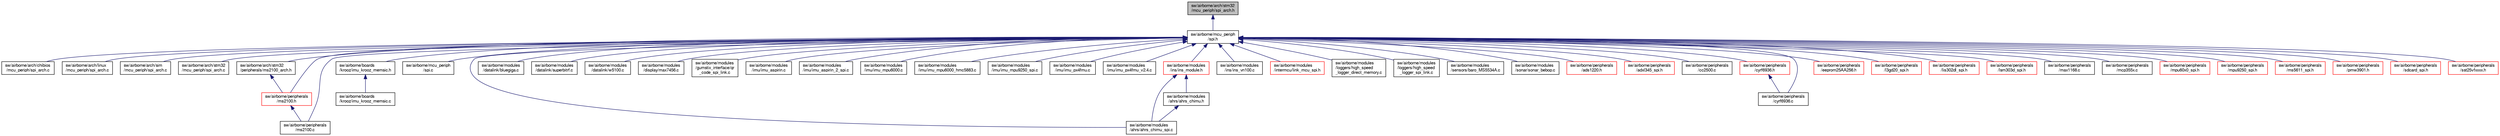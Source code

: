 digraph "sw/airborne/arch/stm32/mcu_periph/spi_arch.h"
{
  edge [fontname="FreeSans",fontsize="10",labelfontname="FreeSans",labelfontsize="10"];
  node [fontname="FreeSans",fontsize="10",shape=record];
  Node1 [label="sw/airborne/arch/stm32\l/mcu_periph/spi_arch.h",height=0.2,width=0.4,color="black", fillcolor="grey75", style="filled", fontcolor="black"];
  Node1 -> Node2 [dir="back",color="midnightblue",fontsize="10",style="solid",fontname="FreeSans"];
  Node2 [label="sw/airborne/mcu_periph\l/spi.h",height=0.2,width=0.4,color="black", fillcolor="white", style="filled",URL="$spi_8h.html",tooltip="Architecture independent SPI (Serial Peripheral Interface) API. "];
  Node2 -> Node3 [dir="back",color="midnightblue",fontsize="10",style="solid",fontname="FreeSans"];
  Node3 [label="sw/airborne/arch/chibios\l/mcu_periph/spi_arch.c",height=0.2,width=0.4,color="black", fillcolor="white", style="filled",URL="$chibios_2mcu__periph_2spi__arch_8c.html",tooltip="Implementation of SPI interface for ChibiOS arch. "];
  Node2 -> Node4 [dir="back",color="midnightblue",fontsize="10",style="solid",fontname="FreeSans"];
  Node4 [label="sw/airborne/arch/linux\l/mcu_periph/spi_arch.c",height=0.2,width=0.4,color="black", fillcolor="white", style="filled",URL="$linux_2mcu__periph_2spi__arch_8c.html",tooltip="Handling of SPI hardware for Linux. "];
  Node2 -> Node5 [dir="back",color="midnightblue",fontsize="10",style="solid",fontname="FreeSans"];
  Node5 [label="sw/airborne/arch/sim\l/mcu_periph/spi_arch.c",height=0.2,width=0.4,color="black", fillcolor="white", style="filled",URL="$sim_2mcu__periph_2spi__arch_8c.html",tooltip="Dummy functions for handling of SPI hardware in sim. "];
  Node2 -> Node6 [dir="back",color="midnightblue",fontsize="10",style="solid",fontname="FreeSans"];
  Node6 [label="sw/airborne/arch/stm32\l/mcu_periph/spi_arch.c",height=0.2,width=0.4,color="black", fillcolor="white", style="filled",URL="$stm32_2mcu__periph_2spi__arch_8c.html",tooltip="Handling of SPI hardware for STM32. "];
  Node2 -> Node7 [dir="back",color="midnightblue",fontsize="10",style="solid",fontname="FreeSans"];
  Node7 [label="sw/airborne/arch/stm32\l/peripherals/ms2100_arch.h",height=0.2,width=0.4,color="black", fillcolor="white", style="filled",URL="$ms2100__arch_8h.html",tooltip="STM32 specific functions for the ms2100 magnetic sensor from PNI. "];
  Node7 -> Node8 [dir="back",color="midnightblue",fontsize="10",style="solid",fontname="FreeSans"];
  Node8 [label="sw/airborne/peripherals\l/ms2100.h",height=0.2,width=0.4,color="red", fillcolor="white", style="filled",URL="$ms2100_8h.html",tooltip="Driver for the ms2100 magnetic sensor from PNI. "];
  Node8 -> Node9 [dir="back",color="midnightblue",fontsize="10",style="solid",fontname="FreeSans"];
  Node9 [label="sw/airborne/peripherals\l/ms2100.c",height=0.2,width=0.4,color="black", fillcolor="white", style="filled",URL="$ms2100_8c.html",tooltip="Driver for the ms2100 magnetic sensor from PNI. "];
  Node2 -> Node10 [dir="back",color="midnightblue",fontsize="10",style="solid",fontname="FreeSans"];
  Node10 [label="sw/airborne/boards\l/krooz/imu_krooz_memsic.h",height=0.2,width=0.4,color="black", fillcolor="white", style="filled",URL="$imu__krooz__memsic_8h.html",tooltip="Driver for the IMU on the KroozSD Big Rotorcraft Edition board. "];
  Node10 -> Node11 [dir="back",color="midnightblue",fontsize="10",style="solid",fontname="FreeSans"];
  Node11 [label="sw/airborne/boards\l/krooz/imu_krooz_memsic.c",height=0.2,width=0.4,color="black", fillcolor="white", style="filled",URL="$imu__krooz__memsic_8c.html",tooltip="Driver for the IMU on the KroozSD Big Rotorcraft Edition board. "];
  Node2 -> Node12 [dir="back",color="midnightblue",fontsize="10",style="solid",fontname="FreeSans"];
  Node12 [label="sw/airborne/mcu_periph\l/spi.c",height=0.2,width=0.4,color="black", fillcolor="white", style="filled",URL="$spi_8c.html",tooltip="Architecture independent SPI (Serial Peripheral Interface) API. "];
  Node2 -> Node13 [dir="back",color="midnightblue",fontsize="10",style="solid",fontname="FreeSans"];
  Node13 [label="sw/airborne/modules\l/ahrs/ahrs_chimu_spi.c",height=0.2,width=0.4,color="black", fillcolor="white", style="filled",URL="$ahrs__chimu__spi_8c.html"];
  Node2 -> Node14 [dir="back",color="midnightblue",fontsize="10",style="solid",fontname="FreeSans"];
  Node14 [label="sw/airborne/modules\l/datalink/bluegiga.c",height=0.2,width=0.4,color="black", fillcolor="white", style="filled",URL="$bluegiga_8c.html",tooltip="Datalink implementation for the BlueGiga Bluetooth radio chip trough SPI. "];
  Node2 -> Node15 [dir="back",color="midnightblue",fontsize="10",style="solid",fontname="FreeSans"];
  Node15 [label="sw/airborne/modules\l/datalink/superbitrf.c",height=0.2,width=0.4,color="black", fillcolor="white", style="filled",URL="$modules_2datalink_2superbitrf_8c.html"];
  Node2 -> Node16 [dir="back",color="midnightblue",fontsize="10",style="solid",fontname="FreeSans"];
  Node16 [label="sw/airborne/modules\l/datalink/w5100.c",height=0.2,width=0.4,color="black", fillcolor="white", style="filled",URL="$w5100_8c.html",tooltip="W5100 ethernet chip I/O. "];
  Node2 -> Node17 [dir="back",color="midnightblue",fontsize="10",style="solid",fontname="FreeSans"];
  Node17 [label="sw/airborne/modules\l/display/max7456.c",height=0.2,width=0.4,color="black", fillcolor="white", style="filled",URL="$max7456_8c.html",tooltip="Maxim MAX7456 single-channel monochrome on-screen display driver. "];
  Node2 -> Node18 [dir="back",color="midnightblue",fontsize="10",style="solid",fontname="FreeSans"];
  Node18 [label="sw/airborne/modules\l/gumstix_interface/qr\l_code_spi_link.c",height=0.2,width=0.4,color="black", fillcolor="white", style="filled",URL="$qr__code__spi__link_8c.html"];
  Node2 -> Node19 [dir="back",color="midnightblue",fontsize="10",style="solid",fontname="FreeSans"];
  Node19 [label="sw/airborne/modules\l/imu/imu_aspirin.c",height=0.2,width=0.4,color="black", fillcolor="white", style="filled",URL="$imu__aspirin_8c.html",tooltip="Driver for the Aspirin v1.x IMU using SPI for the accelerometer. "];
  Node2 -> Node20 [dir="back",color="midnightblue",fontsize="10",style="solid",fontname="FreeSans"];
  Node20 [label="sw/airborne/modules\l/imu/imu_aspirin_2_spi.c",height=0.2,width=0.4,color="black", fillcolor="white", style="filled",URL="$imu__aspirin__2__spi_8c.html",tooltip="Driver for the Aspirin v2.x IMU using SPI for the MPU6000. "];
  Node2 -> Node21 [dir="back",color="midnightblue",fontsize="10",style="solid",fontname="FreeSans"];
  Node21 [label="sw/airborne/modules\l/imu/imu_mpu6000.c",height=0.2,width=0.4,color="black", fillcolor="white", style="filled",URL="$imu__mpu6000_8c.html",tooltip="Driver for IMU with only MPU6000 via SPI. "];
  Node2 -> Node22 [dir="back",color="midnightblue",fontsize="10",style="solid",fontname="FreeSans"];
  Node22 [label="sw/airborne/modules\l/imu/imu_mpu6000_hmc5883.c",height=0.2,width=0.4,color="black", fillcolor="white", style="filled",URL="$imu__mpu6000__hmc5883_8c.html",tooltip="Driver for IMU with MPU6000 via SPI and HMC5883 via I2c. "];
  Node2 -> Node23 [dir="back",color="midnightblue",fontsize="10",style="solid",fontname="FreeSans"];
  Node23 [label="sw/airborne/modules\l/imu/imu_mpu9250_spi.c",height=0.2,width=0.4,color="black", fillcolor="white", style="filled",URL="$imu__mpu9250__spi_8c.html",tooltip="IMU driver for the MPU9250 using SPI. "];
  Node2 -> Node24 [dir="back",color="midnightblue",fontsize="10",style="solid",fontname="FreeSans"];
  Node24 [label="sw/airborne/modules\l/imu/imu_px4fmu.c",height=0.2,width=0.4,color="black", fillcolor="white", style="filled",URL="$imu__px4fmu_8c.html",tooltip="Driver for the PX4FMU SPI1 for the MPU6000 and I2C2 for the HMC5883. "];
  Node2 -> Node25 [dir="back",color="midnightblue",fontsize="10",style="solid",fontname="FreeSans"];
  Node25 [label="sw/airborne/modules\l/imu/imu_px4fmu_v2.4.c",height=0.2,width=0.4,color="black", fillcolor="white", style="filled",URL="$imu__px4fmu__v2_84_8c.html"];
  Node2 -> Node26 [dir="back",color="midnightblue",fontsize="10",style="solid",fontname="FreeSans"];
  Node26 [label="sw/airborne/modules\l/ins/ins_module.h",height=0.2,width=0.4,color="red", fillcolor="white", style="filled",URL="$ins__module_8h.html",tooltip="Device independent INS code. "];
  Node26 -> Node27 [dir="back",color="midnightblue",fontsize="10",style="solid",fontname="FreeSans"];
  Node27 [label="sw/airborne/modules\l/ahrs/ahrs_chimu.h",height=0.2,width=0.4,color="black", fillcolor="white", style="filled",URL="$ahrs__chimu_8h.html"];
  Node27 -> Node13 [dir="back",color="midnightblue",fontsize="10",style="solid",fontname="FreeSans"];
  Node26 -> Node13 [dir="back",color="midnightblue",fontsize="10",style="solid",fontname="FreeSans"];
  Node2 -> Node28 [dir="back",color="midnightblue",fontsize="10",style="solid",fontname="FreeSans"];
  Node28 [label="sw/airborne/modules\l/ins/ins_vn100.c",height=0.2,width=0.4,color="black", fillcolor="white", style="filled",URL="$ins__vn100_8c.html"];
  Node2 -> Node29 [dir="back",color="midnightblue",fontsize="10",style="solid",fontname="FreeSans"];
  Node29 [label="sw/airborne/modules\l/intermcu/link_mcu_spi.h",height=0.2,width=0.4,color="red", fillcolor="white", style="filled",URL="$link__mcu__spi_8h.html",tooltip="Transport for the communication between FBW and AP via SPI. "];
  Node2 -> Node30 [dir="back",color="midnightblue",fontsize="10",style="solid",fontname="FreeSans"];
  Node30 [label="sw/airborne/modules\l/loggers/high_speed\l_logger_direct_memory.c",height=0.2,width=0.4,color="black", fillcolor="white", style="filled",URL="$high__speed__logger__direct__memory_8c.html"];
  Node2 -> Node31 [dir="back",color="midnightblue",fontsize="10",style="solid",fontname="FreeSans"];
  Node31 [label="sw/airborne/modules\l/loggers/high_speed\l_logger_spi_link.c",height=0.2,width=0.4,color="black", fillcolor="white", style="filled",URL="$high__speed__logger__spi__link_8c.html"];
  Node2 -> Node32 [dir="back",color="midnightblue",fontsize="10",style="solid",fontname="FreeSans"];
  Node32 [label="sw/airborne/modules\l/sensors/baro_MS5534A.c",height=0.2,width=0.4,color="black", fillcolor="white", style="filled",URL="$baro__MS5534A_8c.html",tooltip="Handling of the MS5534a pressure sensor. "];
  Node2 -> Node33 [dir="back",color="midnightblue",fontsize="10",style="solid",fontname="FreeSans"];
  Node33 [label="sw/airborne/modules\l/sonar/sonar_bebop.c",height=0.2,width=0.4,color="black", fillcolor="white", style="filled",URL="$sonar__bebop_8c.html",tooltip="Parrot Bebop Sonar driver. "];
  Node2 -> Node34 [dir="back",color="midnightblue",fontsize="10",style="solid",fontname="FreeSans"];
  Node34 [label="sw/airborne/peripherals\l/ads1220.h",height=0.2,width=0.4,color="red", fillcolor="white", style="filled",URL="$ads1220_8h.html",tooltip="Driver for the ADS1220 24-bits ADC from TI SPI communication. "];
  Node2 -> Node35 [dir="back",color="midnightblue",fontsize="10",style="solid",fontname="FreeSans"];
  Node35 [label="sw/airborne/peripherals\l/adxl345_spi.h",height=0.2,width=0.4,color="red", fillcolor="white", style="filled",URL="$adxl345__spi_8h.html",tooltip="Driver for the accelerometer ADXL345 from Analog Devices using SPI. "];
  Node2 -> Node36 [dir="back",color="midnightblue",fontsize="10",style="solid",fontname="FreeSans"];
  Node36 [label="sw/airborne/peripherals\l/cc2500.c",height=0.2,width=0.4,color="black", fillcolor="white", style="filled",URL="$cc2500_8c.html"];
  Node2 -> Node37 [dir="back",color="midnightblue",fontsize="10",style="solid",fontname="FreeSans"];
  Node37 [label="sw/airborne/peripherals\l/cyrf6936.h",height=0.2,width=0.4,color="red", fillcolor="white", style="filled",URL="$cyrf6936_8h.html",tooltip="Driver for the cyrf6936 2.4GHz radio chip. "];
  Node37 -> Node38 [dir="back",color="midnightblue",fontsize="10",style="solid",fontname="FreeSans"];
  Node38 [label="sw/airborne/peripherals\l/cyrf6936.c",height=0.2,width=0.4,color="black", fillcolor="white", style="filled",URL="$cyrf6936_8c.html",tooltip="Driver for the cyrf6936 2.4GHz radio chip. "];
  Node2 -> Node38 [dir="back",color="midnightblue",fontsize="10",style="solid",fontname="FreeSans"];
  Node2 -> Node39 [dir="back",color="midnightblue",fontsize="10",style="solid",fontname="FreeSans"];
  Node39 [label="sw/airborne/peripherals\l/eeprom25AA256.h",height=0.2,width=0.4,color="red", fillcolor="white", style="filled",URL="$eeprom25AA256_8h.html",tooltip="Driver for the eeprom 225AA256 (and 25LC256) 256K SPI bus serial EEPROM from Microchip. "];
  Node2 -> Node40 [dir="back",color="midnightblue",fontsize="10",style="solid",fontname="FreeSans"];
  Node40 [label="sw/airborne/peripherals\l/l3gd20_spi.h",height=0.2,width=0.4,color="red", fillcolor="white", style="filled",URL="$l3gd20__spi_8h.html",tooltip="Driver for L3GD20 3-axis gyroscope from ST using SPI. "];
  Node2 -> Node41 [dir="back",color="midnightblue",fontsize="10",style="solid",fontname="FreeSans"];
  Node41 [label="sw/airborne/peripherals\l/lis302dl_spi.h",height=0.2,width=0.4,color="red", fillcolor="white", style="filled",URL="$lis302dl__spi_8h.html",tooltip="Driver for LIS302DL 3-axis accelerometer from ST using SPI. "];
  Node2 -> Node42 [dir="back",color="midnightblue",fontsize="10",style="solid",fontname="FreeSans"];
  Node42 [label="sw/airborne/peripherals\l/lsm303d_spi.h",height=0.2,width=0.4,color="red", fillcolor="white", style="filled",URL="$lsm303d__spi_8h.html",tooltip="Driver for ST LSM303D 3D accelerometer and magnetometer. "];
  Node2 -> Node43 [dir="back",color="midnightblue",fontsize="10",style="solid",fontname="FreeSans"];
  Node43 [label="sw/airborne/peripherals\l/max1168.c",height=0.2,width=0.4,color="black", fillcolor="white", style="filled",URL="$max1168_8c.html"];
  Node2 -> Node44 [dir="back",color="midnightblue",fontsize="10",style="solid",fontname="FreeSans"];
  Node44 [label="sw/airborne/peripherals\l/mcp355x.c",height=0.2,width=0.4,color="black", fillcolor="white", style="filled",URL="$mcp355x_8c.html",tooltip="Driver for MCP3550/1/3. "];
  Node2 -> Node45 [dir="back",color="midnightblue",fontsize="10",style="solid",fontname="FreeSans"];
  Node45 [label="sw/airborne/peripherals\l/mpu60x0_spi.h",height=0.2,width=0.4,color="red", fillcolor="white", style="filled",URL="$mpu60x0__spi_8h.html",tooltip="Driver for the MPU-60X0 using SPI. "];
  Node2 -> Node46 [dir="back",color="midnightblue",fontsize="10",style="solid",fontname="FreeSans"];
  Node46 [label="sw/airborne/peripherals\l/mpu9250_spi.h",height=0.2,width=0.4,color="red", fillcolor="white", style="filled",URL="$mpu9250__spi_8h.html",tooltip="Driver for the MPU-9250 using SPI. "];
  Node2 -> Node9 [dir="back",color="midnightblue",fontsize="10",style="solid",fontname="FreeSans"];
  Node2 -> Node8 [dir="back",color="midnightblue",fontsize="10",style="solid",fontname="FreeSans"];
  Node2 -> Node47 [dir="back",color="midnightblue",fontsize="10",style="solid",fontname="FreeSans"];
  Node47 [label="sw/airborne/peripherals\l/ms5611_spi.h",height=0.2,width=0.4,color="red", fillcolor="white", style="filled",URL="$ms5611__spi_8h.html",tooltip="Measurement Specialties (Intersema) MS5611-01BA and MS5607-02BA03 pressure/temperature sensor interfa..."];
  Node2 -> Node48 [dir="back",color="midnightblue",fontsize="10",style="solid",fontname="FreeSans"];
  Node48 [label="sw/airborne/peripherals\l/pmw3901.h",height=0.2,width=0.4,color="red", fillcolor="white", style="filled",URL="$pmw3901_8h.html"];
  Node2 -> Node49 [dir="back",color="midnightblue",fontsize="10",style="solid",fontname="FreeSans"];
  Node49 [label="sw/airborne/peripherals\l/sdcard_spi.h",height=0.2,width=0.4,color="red", fillcolor="white", style="filled",URL="$sdcard__spi_8h.html",tooltip="Interface for reading and writing blocks of data to and from an SD card directly over SPI..."];
  Node2 -> Node50 [dir="back",color="midnightblue",fontsize="10",style="solid",fontname="FreeSans"];
  Node50 [label="sw/airborne/peripherals\l/sst25vfxxxx.h",height=0.2,width=0.4,color="red", fillcolor="white", style="filled",URL="$sst25vfxxxx_8h.html",tooltip="Driver for the SST25Vxxxx flash chips. "];
}
